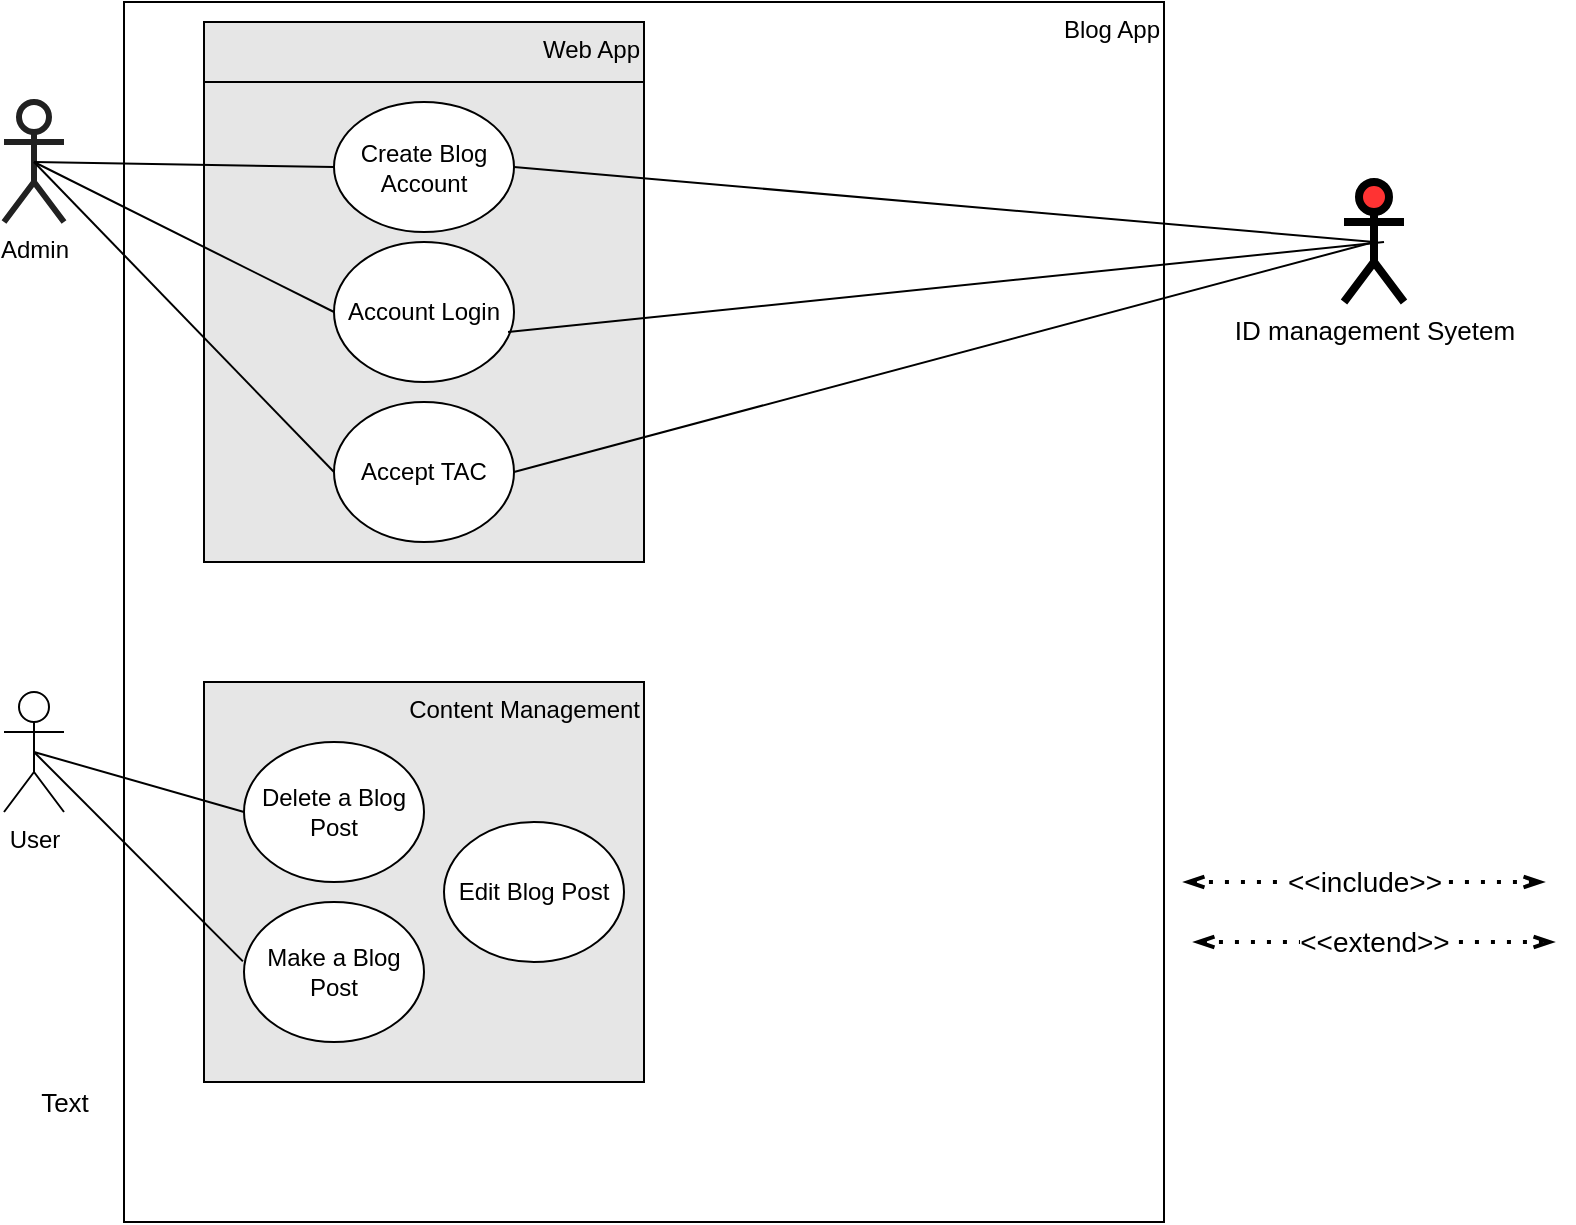 <mxfile version="15.1.4" type="google"><diagram id="v3mYvTLQgkI1uDUAZypb" name="Page-1"><mxGraphModel dx="1426" dy="794" grid="1" gridSize="10" guides="1" tooltips="1" connect="1" arrows="1" fold="1" page="1" pageScale="1" pageWidth="850" pageHeight="1100" math="0" shadow="0"><root><mxCell id="0"/><mxCell id="1" parent="0"/><mxCell id="f_dC6J8NuburKXFfcKX6-20" value="Content Management" style="rounded=0;whiteSpace=wrap;html=1;shadow=0;sketch=0;strokeColor=#000000;strokeWidth=1;gradientDirection=south;align=right;verticalAlign=top;fillColor=#E6E6E6;" parent="1" vertex="1"><mxGeometry x="160" y="380" width="220" height="200" as="geometry"/></mxCell><mxCell id="f_dC6J8NuburKXFfcKX6-14" value="Blog App" style="rounded=0;whiteSpace=wrap;html=1;shadow=0;sketch=0;strokeWidth=1;fillColor=none;gradientDirection=south;align=right;horizontal=1;verticalAlign=top;" parent="1" vertex="1"><mxGeometry x="120" y="40" width="520" height="610" as="geometry"/></mxCell><mxCell id="f_dC6J8NuburKXFfcKX6-32" value="" style="group" parent="1" vertex="1" connectable="0"><mxGeometry x="160" y="50" width="220" height="284.5" as="geometry"/></mxCell><mxCell id="f_dC6J8NuburKXFfcKX6-22" value="Web App" style="rounded=0;whiteSpace=wrap;html=1;shadow=0;sketch=0;strokeColor=#000000;strokeWidth=1;gradientDirection=south;align=right;verticalAlign=top;fillColor=#E6E6E6;" parent="f_dC6J8NuburKXFfcKX6-32" vertex="1"><mxGeometry width="220" height="270" as="geometry"/></mxCell><mxCell id="f_dC6J8NuburKXFfcKX6-31" value="" style="endArrow=none;html=1;" parent="f_dC6J8NuburKXFfcKX6-32" edge="1"><mxGeometry width="50" height="50" relative="1" as="geometry"><mxPoint y="30.0" as="sourcePoint"/><mxPoint x="220" y="30.0" as="targetPoint"/></mxGeometry></mxCell><mxCell id="f_dC6J8NuburKXFfcKX6-34" value="Accept TAC" style="ellipse;whiteSpace=wrap;html=1;" parent="f_dC6J8NuburKXFfcKX6-32" vertex="1"><mxGeometry x="65" y="190" width="90" height="70" as="geometry"/></mxCell><mxCell id="f_dC6J8NuburKXFfcKX6-16" value="Account Login" style="ellipse;whiteSpace=wrap;html=1;" parent="f_dC6J8NuburKXFfcKX6-32" vertex="1"><mxGeometry x="65" y="110" width="90" height="70" as="geometry"/></mxCell><mxCell id="f_dC6J8NuburKXFfcKX6-17" value="Create Blog Account" style="ellipse;whiteSpace=wrap;html=1;" parent="f_dC6J8NuburKXFfcKX6-32" vertex="1"><mxGeometry x="65" y="40" width="90" height="65" as="geometry"/></mxCell><mxCell id="f_dC6J8NuburKXFfcKX6-1" value="User" style="shape=umlActor;verticalLabelPosition=bottom;verticalAlign=top;html=1;outlineConnect=0;" parent="1" vertex="1"><mxGeometry x="60" y="385" width="30" height="60" as="geometry"/></mxCell><mxCell id="f_dC6J8NuburKXFfcKX6-3" value="Make a Blog Post" style="ellipse;whiteSpace=wrap;html=1;" parent="1" vertex="1"><mxGeometry x="180" y="490" width="90" height="70" as="geometry"/></mxCell><mxCell id="f_dC6J8NuburKXFfcKX6-10" value="Admin" style="shape=umlActor;verticalLabelPosition=bottom;verticalAlign=top;html=1;outlineConnect=0;strokeWidth=3;shadow=0;sketch=0;fillStyle=zigzag;strokeColor=#212121;" parent="1" vertex="1"><mxGeometry x="60" y="90" width="30" height="60" as="geometry"/></mxCell><mxCell id="f_dC6J8NuburKXFfcKX6-11" value="Delete a Blog Post" style="ellipse;whiteSpace=wrap;html=1;" parent="1" vertex="1"><mxGeometry x="180" y="410" width="90" height="70" as="geometry"/></mxCell><mxCell id="f_dC6J8NuburKXFfcKX6-25" value="" style="endArrow=none;html=1;entryX=0.5;entryY=0.5;entryDx=0;entryDy=0;entryPerimeter=0;exitX=0;exitY=0.5;exitDx=0;exitDy=0;" parent="1" source="f_dC6J8NuburKXFfcKX6-17" target="f_dC6J8NuburKXFfcKX6-10" edge="1"><mxGeometry width="50" height="50" relative="1" as="geometry"><mxPoint x="30" y="170" as="sourcePoint"/><mxPoint x="80" y="120" as="targetPoint"/></mxGeometry></mxCell><mxCell id="f_dC6J8NuburKXFfcKX6-26" value="" style="endArrow=none;html=1;exitX=0;exitY=0.5;exitDx=0;exitDy=0;entryX=0.5;entryY=0.5;entryDx=0;entryDy=0;entryPerimeter=0;" parent="1" source="f_dC6J8NuburKXFfcKX6-16" target="f_dC6J8NuburKXFfcKX6-10" edge="1"><mxGeometry width="50" height="50" relative="1" as="geometry"><mxPoint x="180" y="122.5" as="sourcePoint"/><mxPoint x="75" y="220" as="targetPoint"/></mxGeometry></mxCell><mxCell id="f_dC6J8NuburKXFfcKX6-27" value="" style="endArrow=none;html=1;entryX=0.5;entryY=0.5;entryDx=0;entryDy=0;entryPerimeter=0;exitX=0;exitY=0.5;exitDx=0;exitDy=0;" parent="1" source="f_dC6J8NuburKXFfcKX6-11" target="f_dC6J8NuburKXFfcKX6-1" edge="1"><mxGeometry width="50" height="50" relative="1" as="geometry"><mxPoint x="180.0" y="335" as="sourcePoint"/><mxPoint x="75" y="330" as="targetPoint"/></mxGeometry></mxCell><mxCell id="f_dC6J8NuburKXFfcKX6-28" value="" style="endArrow=none;html=1;exitX=-0.006;exitY=0.424;exitDx=0;exitDy=0;entryX=0.5;entryY=0.5;entryDx=0;entryDy=0;entryPerimeter=0;exitPerimeter=0;" parent="1" source="f_dC6J8NuburKXFfcKX6-3" target="f_dC6J8NuburKXFfcKX6-1" edge="1"><mxGeometry width="50" height="50" relative="1" as="geometry"><mxPoint x="180.0" y="415" as="sourcePoint"/><mxPoint x="75" y="330" as="targetPoint"/></mxGeometry></mxCell><mxCell id="f_dC6J8NuburKXFfcKX6-37" value="" style="endArrow=none;html=1;entryX=0.5;entryY=0.5;entryDx=0;entryDy=0;entryPerimeter=0;exitX=0;exitY=0.5;exitDx=0;exitDy=0;" parent="1" source="f_dC6J8NuburKXFfcKX6-34" target="f_dC6J8NuburKXFfcKX6-10" edge="1"><mxGeometry width="50" height="50" relative="1" as="geometry"><mxPoint x="190.0" y="215.0" as="sourcePoint"/><mxPoint x="85" y="130" as="targetPoint"/></mxGeometry></mxCell><mxCell id="f_dC6J8NuburKXFfcKX6-36" value="Edit Blog Post" style="ellipse;whiteSpace=wrap;html=1;" parent="1" vertex="1"><mxGeometry x="280" y="450" width="90" height="70" as="geometry"/></mxCell><mxCell id="BLkmrSitIgxruELDHYM9-2" value="ID management Syetem" style="shape=umlActor;verticalLabelPosition=bottom;verticalAlign=top;html=1;outlineConnect=0;fontSize=13;strokeWidth=4;fillColor=#FF3333;" vertex="1" parent="1"><mxGeometry x="730" y="130" width="30" height="60" as="geometry"/></mxCell><mxCell id="BLkmrSitIgxruELDHYM9-16" value="Text" style="text;html=1;align=center;verticalAlign=middle;resizable=0;points=[];autosize=1;strokeColor=none;fillColor=none;fontSize=13;" vertex="1" parent="1"><mxGeometry x="70" y="580" width="40" height="20" as="geometry"/></mxCell><mxCell id="BLkmrSitIgxruELDHYM9-22" value="&amp;lt;&amp;lt;include&amp;gt;&amp;gt;" style="endArrow=openThin;dashed=1;html=1;dashPattern=1 3;strokeWidth=2;fontSize=14;startArrow=openThin;startFill=0;endFill=0;" edge="1" parent="1"><mxGeometry width="50" height="50" relative="1" as="geometry"><mxPoint x="650" y="480" as="sourcePoint"/><mxPoint x="830" y="480" as="targetPoint"/></mxGeometry></mxCell><mxCell id="BLkmrSitIgxruELDHYM9-25" value="&amp;lt;&amp;lt;extend&amp;gt;&amp;gt;" style="endArrow=openThin;dashed=1;html=1;dashPattern=1 3;strokeWidth=2;fontSize=14;startArrow=openThin;startFill=0;endFill=0;" edge="1" parent="1"><mxGeometry width="50" height="50" relative="1" as="geometry"><mxPoint x="655" y="510" as="sourcePoint"/><mxPoint x="835" y="510" as="targetPoint"/></mxGeometry></mxCell><mxCell id="BLkmrSitIgxruELDHYM9-26" value="" style="endArrow=none;html=1;entryX=0.5;entryY=0.5;entryDx=0;entryDy=0;entryPerimeter=0;exitX=1;exitY=0.5;exitDx=0;exitDy=0;" edge="1" parent="1" source="f_dC6J8NuburKXFfcKX6-17" target="BLkmrSitIgxruELDHYM9-2"><mxGeometry width="50" height="50" relative="1" as="geometry"><mxPoint x="235" y="132.5" as="sourcePoint"/><mxPoint x="85" y="130" as="targetPoint"/></mxGeometry></mxCell><mxCell id="BLkmrSitIgxruELDHYM9-27" value="" style="endArrow=none;html=1;exitX=0.967;exitY=0.643;exitDx=0;exitDy=0;exitPerimeter=0;" edge="1" parent="1" source="f_dC6J8NuburKXFfcKX6-16"><mxGeometry width="50" height="50" relative="1" as="geometry"><mxPoint x="235" y="205" as="sourcePoint"/><mxPoint x="750" y="160" as="targetPoint"/></mxGeometry></mxCell><mxCell id="BLkmrSitIgxruELDHYM9-28" value="" style="endArrow=none;html=1;exitX=1;exitY=0.5;exitDx=0;exitDy=0;" edge="1" parent="1" source="f_dC6J8NuburKXFfcKX6-34"><mxGeometry width="50" height="50" relative="1" as="geometry"><mxPoint x="235" y="285" as="sourcePoint"/><mxPoint x="745" y="160" as="targetPoint"/></mxGeometry></mxCell></root></mxGraphModel></diagram></mxfile>